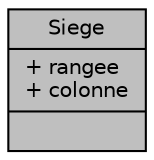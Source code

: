digraph "Siege"
{
  edge [fontname="Helvetica",fontsize="10",labelfontname="Helvetica",labelfontsize="10"];
  node [fontname="Helvetica",fontsize="10",shape=record];
  Node1 [label="{Siege\n|+ rangee\l+ colonne\l|}",height=0.2,width=0.4,color="black", fillcolor="grey75", style="filled", fontcolor="black"];
}
